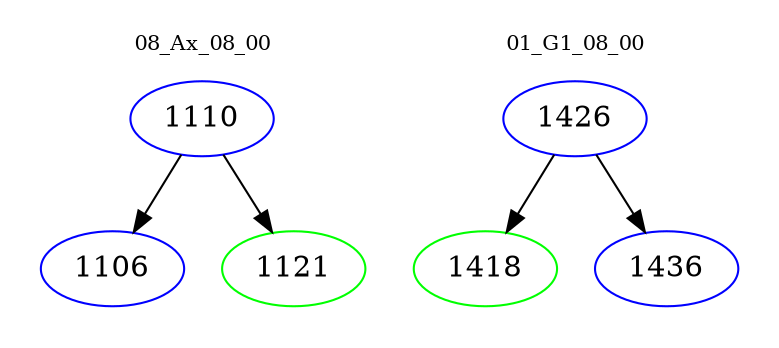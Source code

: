 digraph{
subgraph cluster_0 {
color = white
label = "08_Ax_08_00";
fontsize=10;
T0_1110 [label="1110", color="blue"]
T0_1110 -> T0_1106 [color="black"]
T0_1106 [label="1106", color="blue"]
T0_1110 -> T0_1121 [color="black"]
T0_1121 [label="1121", color="green"]
}
subgraph cluster_1 {
color = white
label = "01_G1_08_00";
fontsize=10;
T1_1426 [label="1426", color="blue"]
T1_1426 -> T1_1418 [color="black"]
T1_1418 [label="1418", color="green"]
T1_1426 -> T1_1436 [color="black"]
T1_1436 [label="1436", color="blue"]
}
}
